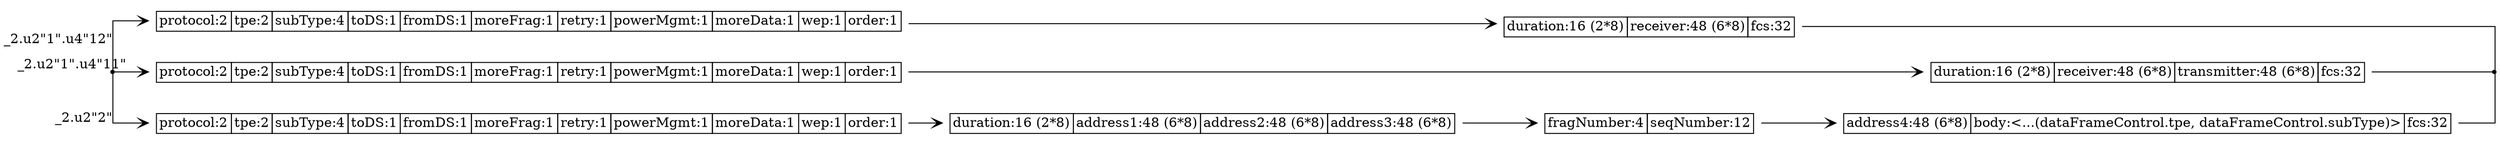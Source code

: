 digraph G {
  rankdir = LR;
  graph [splines=ortho];
  node [shape=plaintext];
  edge [arrowhead=vee];

  n0 [shape=point];
  n1 [label=<
    <TABLE BORDER="0" CELLBORDER="1" CELLSPACING="0" TOOLTIP="cts.ctsFrameControl" HREF="#">
      <TR><TD>protocol:2</TD><TD>tpe:2</TD><TD>subType:4</TD><TD>toDS:1</TD><TD>fromDS:1</TD><TD>moreFrag:1</TD><TD>retry:1</TD><TD>powerMgmt:1</TD><TD>moreData:1</TD><TD>wep:1</TD><TD>order:1</TD></TR>
    </TABLE>
  >];
  n2 [label=<
    <TABLE BORDER="0" CELLBORDER="1" CELLSPACING="0" TOOLTIP="rts.rtsFrameControl" HREF="#">
      <TR><TD>protocol:2</TD><TD>tpe:2</TD><TD>subType:4</TD><TD>toDS:1</TD><TD>fromDS:1</TD><TD>moreFrag:1</TD><TD>retry:1</TD><TD>powerMgmt:1</TD><TD>moreData:1</TD><TD>wep:1</TD><TD>order:1</TD></TR>
    </TABLE>
  >];
  n3 [label=<
    <TABLE BORDER="0" CELLBORDER="1" CELLSPACING="0" TOOLTIP="data.dataFrameControl" HREF="#">
      <TR><TD>protocol:2</TD><TD>tpe:2</TD><TD>subType:4</TD><TD>toDS:1</TD><TD>fromDS:1</TD><TD>moreFrag:1</TD><TD>retry:1</TD><TD>powerMgmt:1</TD><TD>moreData:1</TD><TD>wep:1</TD><TD>order:1</TD></TR>
    </TABLE>
  >];
  n4 [shape=point];
  n5 [label=<
    <TABLE BORDER="0" CELLBORDER="1" CELLSPACING="0" TOOLTIP="rts" HREF="#">
      <TR><TD>duration:16 (2*8)</TD><TD>receiver:48 (6*8)</TD><TD>transmitter:48 (6*8)</TD><TD>fcs:32</TD></TR>
    </TABLE>
  >];
  n6 [label=<
    <TABLE BORDER="0" CELLBORDER="1" CELLSPACING="0" TOOLTIP="data" HREF="#">
      <TR><TD>address4:48 (6*8)</TD><TD>body:&lt;...(dataFrameControl.tpe, dataFrameControl.subType)&gt;</TD><TD>fcs:32</TD></TR>
    </TABLE>
  >];
  n7 [label=<
    <TABLE BORDER="0" CELLBORDER="1" CELLSPACING="0" TOOLTIP="cts" HREF="#">
      <TR><TD>duration:16 (2*8)</TD><TD>receiver:48 (6*8)</TD><TD>fcs:32</TD></TR>
    </TABLE>
  >];
  n8 [label=<
    <TABLE BORDER="0" CELLBORDER="1" CELLSPACING="0" TOOLTIP="data" HREF="#">
      <TR><TD>duration:16 (2*8)</TD><TD>address1:48 (6*8)</TD><TD>address2:48 (6*8)</TD><TD>address3:48 (6*8)</TD></TR>
    </TABLE>
  >];
  n9 [label=<
    <TABLE BORDER="0" CELLBORDER="1" CELLSPACING="0" TOOLTIP="data.seqControl" HREF="#">
      <TR><TD>fragNumber:4</TD><TD>seqNumber:12</TD></TR>
    </TABLE>
  >];

  n0 -> n1 [xlabel="_2.u2\"1\".u4\"12\""];
  n0 -> n2 [xlabel="_2.u2\"1\".u4\"11\""];
  n0 -> n3 [xlabel="_2.u2\"2\""];
  n6 -> n4 [arrowhead=none];
  n7 -> n4 [arrowhead=none];
  n5 -> n4 [arrowhead=none];
  n1 -> n7;
  n2 -> n5;
  n3 -> n8;
  n8 -> n9;
  n9 -> n6;
}